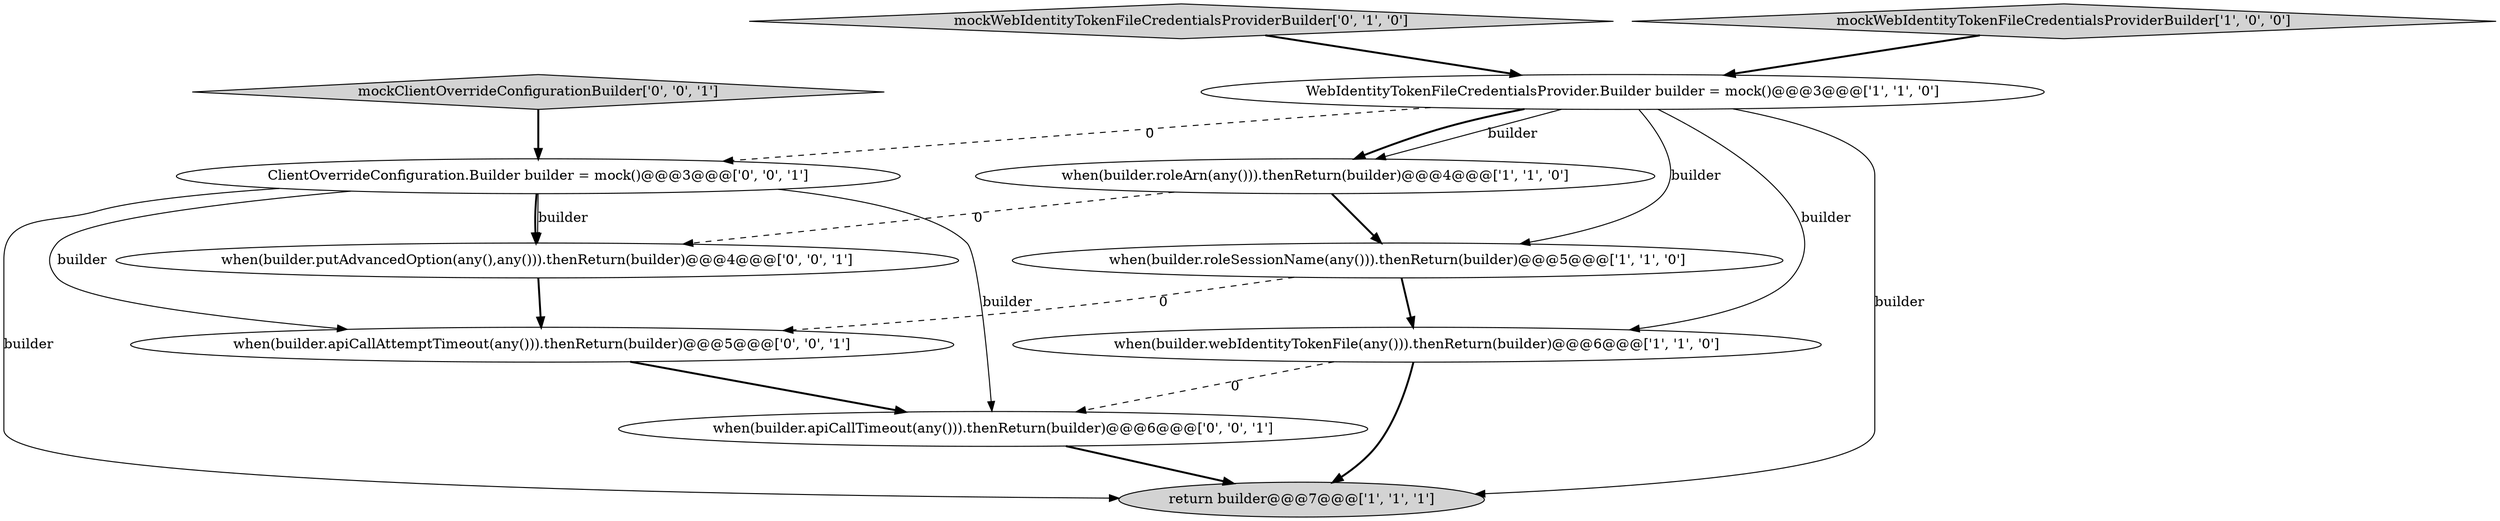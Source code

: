 digraph {
6 [style = filled, label = "mockWebIdentityTokenFileCredentialsProviderBuilder['0', '1', '0']", fillcolor = lightgray, shape = diamond image = "AAA0AAABBB2BBB"];
7 [style = filled, label = "ClientOverrideConfiguration.Builder builder = mock()@@@3@@@['0', '0', '1']", fillcolor = white, shape = ellipse image = "AAA0AAABBB3BBB"];
8 [style = filled, label = "mockClientOverrideConfigurationBuilder['0', '0', '1']", fillcolor = lightgray, shape = diamond image = "AAA0AAABBB3BBB"];
1 [style = filled, label = "WebIdentityTokenFileCredentialsProvider.Builder builder = mock()@@@3@@@['1', '1', '0']", fillcolor = white, shape = ellipse image = "AAA0AAABBB1BBB"];
10 [style = filled, label = "when(builder.apiCallTimeout(any())).thenReturn(builder)@@@6@@@['0', '0', '1']", fillcolor = white, shape = ellipse image = "AAA0AAABBB3BBB"];
5 [style = filled, label = "return builder@@@7@@@['1', '1', '1']", fillcolor = lightgray, shape = ellipse image = "AAA0AAABBB1BBB"];
11 [style = filled, label = "when(builder.putAdvancedOption(any(),any())).thenReturn(builder)@@@4@@@['0', '0', '1']", fillcolor = white, shape = ellipse image = "AAA0AAABBB3BBB"];
3 [style = filled, label = "when(builder.roleSessionName(any())).thenReturn(builder)@@@5@@@['1', '1', '0']", fillcolor = white, shape = ellipse image = "AAA0AAABBB1BBB"];
2 [style = filled, label = "when(builder.webIdentityTokenFile(any())).thenReturn(builder)@@@6@@@['1', '1', '0']", fillcolor = white, shape = ellipse image = "AAA0AAABBB1BBB"];
4 [style = filled, label = "when(builder.roleArn(any())).thenReturn(builder)@@@4@@@['1', '1', '0']", fillcolor = white, shape = ellipse image = "AAA0AAABBB1BBB"];
9 [style = filled, label = "when(builder.apiCallAttemptTimeout(any())).thenReturn(builder)@@@5@@@['0', '0', '1']", fillcolor = white, shape = ellipse image = "AAA0AAABBB3BBB"];
0 [style = filled, label = "mockWebIdentityTokenFileCredentialsProviderBuilder['1', '0', '0']", fillcolor = lightgray, shape = diamond image = "AAA0AAABBB1BBB"];
1->3 [style = solid, label="builder"];
4->11 [style = dashed, label="0"];
3->2 [style = bold, label=""];
2->5 [style = bold, label=""];
2->10 [style = dashed, label="0"];
11->9 [style = bold, label=""];
1->2 [style = solid, label="builder"];
7->11 [style = bold, label=""];
7->11 [style = solid, label="builder"];
0->1 [style = bold, label=""];
7->10 [style = solid, label="builder"];
1->7 [style = dashed, label="0"];
1->4 [style = solid, label="builder"];
1->5 [style = solid, label="builder"];
7->9 [style = solid, label="builder"];
1->4 [style = bold, label=""];
7->5 [style = solid, label="builder"];
8->7 [style = bold, label=""];
4->3 [style = bold, label=""];
6->1 [style = bold, label=""];
10->5 [style = bold, label=""];
3->9 [style = dashed, label="0"];
9->10 [style = bold, label=""];
}
